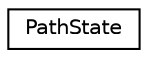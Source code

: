 digraph "Graphical Class Hierarchy"
{
 // LATEX_PDF_SIZE
  edge [fontname="Helvetica",fontsize="10",labelfontname="Helvetica",labelfontsize="10"];
  node [fontname="Helvetica",fontsize="10",shape=record];
  rankdir="LR";
  Node0 [label="PathState",height=0.2,width=0.4,color="black", fillcolor="white", style="filled",URL="$classoperations__research_1_1_path_state.html",tooltip=" "];
}
